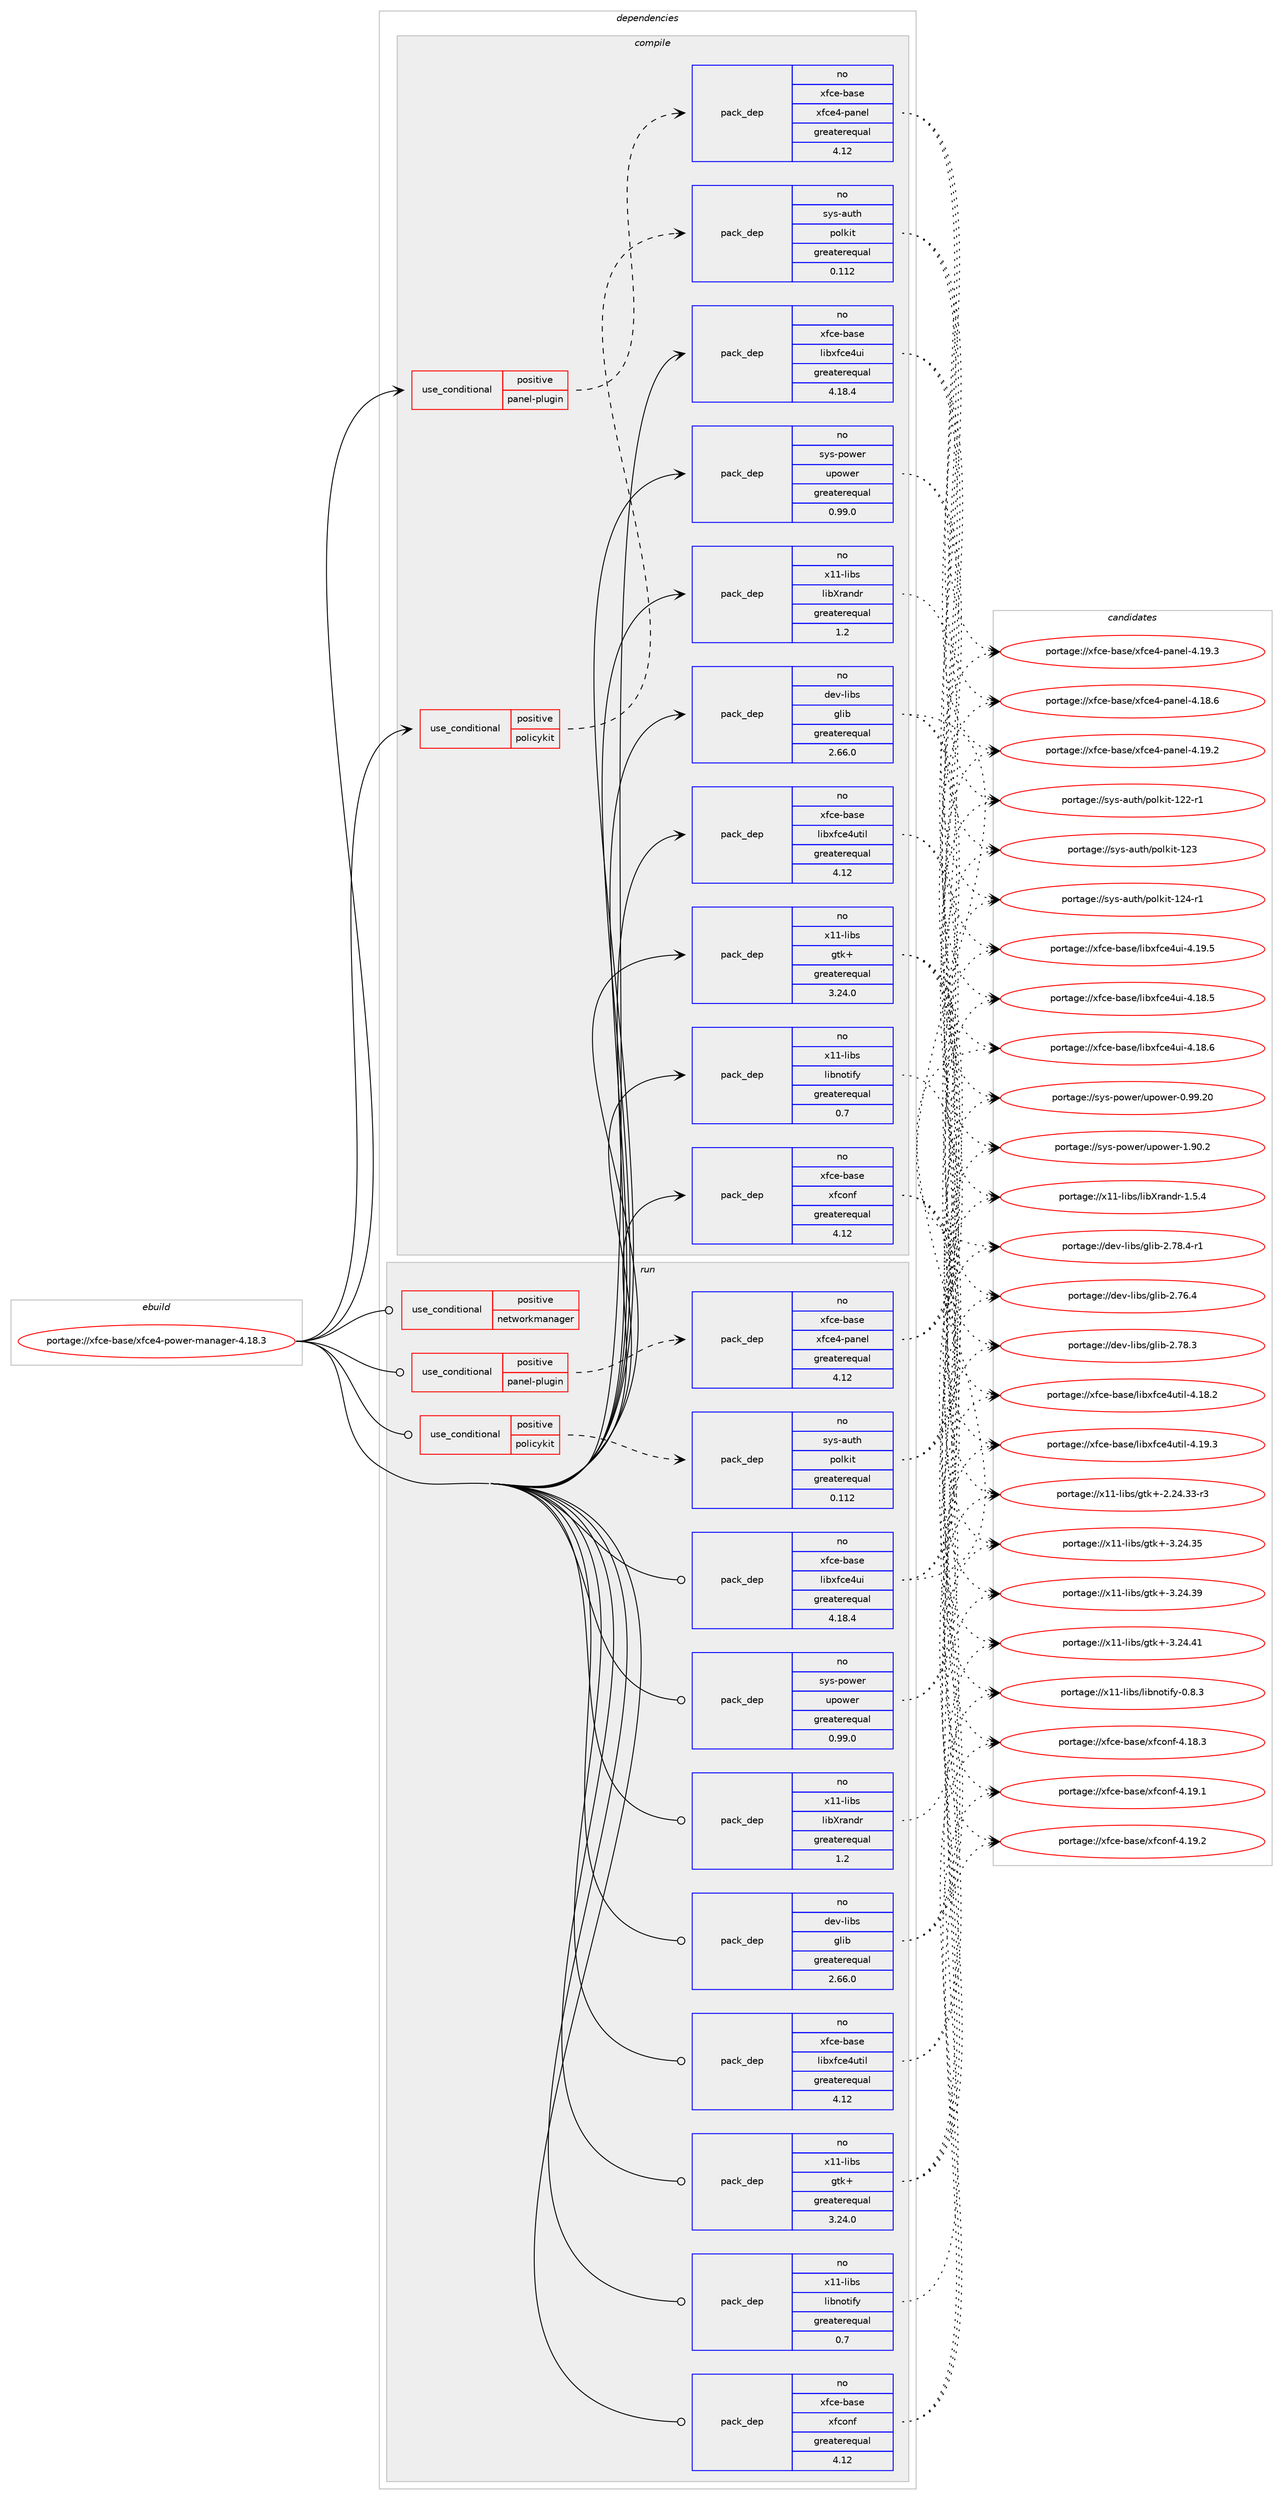 digraph prolog {

# *************
# Graph options
# *************

newrank=true;
concentrate=true;
compound=true;
graph [rankdir=LR,fontname=Helvetica,fontsize=10,ranksep=1.5];#, ranksep=2.5, nodesep=0.2];
edge  [arrowhead=vee];
node  [fontname=Helvetica,fontsize=10];

# **********
# The ebuild
# **********

subgraph cluster_leftcol {
color=gray;
rank=same;
label=<<i>ebuild</i>>;
id [label="portage://xfce-base/xfce4-power-manager-4.18.3", color=red, width=4, href="../xfce-base/xfce4-power-manager-4.18.3.svg"];
}

# ****************
# The dependencies
# ****************

subgraph cluster_midcol {
color=gray;
label=<<i>dependencies</i>>;
subgraph cluster_compile {
fillcolor="#eeeeee";
style=filled;
label=<<i>compile</i>>;
subgraph cond4867 {
dependency8029 [label=<<TABLE BORDER="0" CELLBORDER="1" CELLSPACING="0" CELLPADDING="4"><TR><TD ROWSPAN="3" CELLPADDING="10">use_conditional</TD></TR><TR><TD>positive</TD></TR><TR><TD>panel-plugin</TD></TR></TABLE>>, shape=none, color=red];
subgraph pack2992 {
dependency8030 [label=<<TABLE BORDER="0" CELLBORDER="1" CELLSPACING="0" CELLPADDING="4" WIDTH="220"><TR><TD ROWSPAN="6" CELLPADDING="30">pack_dep</TD></TR><TR><TD WIDTH="110">no</TD></TR><TR><TD>xfce-base</TD></TR><TR><TD>xfce4-panel</TD></TR><TR><TD>greaterequal</TD></TR><TR><TD>4.12</TD></TR></TABLE>>, shape=none, color=blue];
}
dependency8029:e -> dependency8030:w [weight=20,style="dashed",arrowhead="vee"];
}
id:e -> dependency8029:w [weight=20,style="solid",arrowhead="vee"];
subgraph cond4868 {
dependency8031 [label=<<TABLE BORDER="0" CELLBORDER="1" CELLSPACING="0" CELLPADDING="4"><TR><TD ROWSPAN="3" CELLPADDING="10">use_conditional</TD></TR><TR><TD>positive</TD></TR><TR><TD>policykit</TD></TR></TABLE>>, shape=none, color=red];
subgraph pack2993 {
dependency8032 [label=<<TABLE BORDER="0" CELLBORDER="1" CELLSPACING="0" CELLPADDING="4" WIDTH="220"><TR><TD ROWSPAN="6" CELLPADDING="30">pack_dep</TD></TR><TR><TD WIDTH="110">no</TD></TR><TR><TD>sys-auth</TD></TR><TR><TD>polkit</TD></TR><TR><TD>greaterequal</TD></TR><TR><TD>0.112</TD></TR></TABLE>>, shape=none, color=blue];
}
dependency8031:e -> dependency8032:w [weight=20,style="dashed",arrowhead="vee"];
}
id:e -> dependency8031:w [weight=20,style="solid",arrowhead="vee"];
subgraph pack2994 {
dependency8033 [label=<<TABLE BORDER="0" CELLBORDER="1" CELLSPACING="0" CELLPADDING="4" WIDTH="220"><TR><TD ROWSPAN="6" CELLPADDING="30">pack_dep</TD></TR><TR><TD WIDTH="110">no</TD></TR><TR><TD>dev-libs</TD></TR><TR><TD>glib</TD></TR><TR><TD>greaterequal</TD></TR><TR><TD>2.66.0</TD></TR></TABLE>>, shape=none, color=blue];
}
id:e -> dependency8033:w [weight=20,style="solid",arrowhead="vee"];
subgraph pack2995 {
dependency8034 [label=<<TABLE BORDER="0" CELLBORDER="1" CELLSPACING="0" CELLPADDING="4" WIDTH="220"><TR><TD ROWSPAN="6" CELLPADDING="30">pack_dep</TD></TR><TR><TD WIDTH="110">no</TD></TR><TR><TD>sys-power</TD></TR><TR><TD>upower</TD></TR><TR><TD>greaterequal</TD></TR><TR><TD>0.99.0</TD></TR></TABLE>>, shape=none, color=blue];
}
id:e -> dependency8034:w [weight=20,style="solid",arrowhead="vee"];
# *** BEGIN UNKNOWN DEPENDENCY TYPE (TODO) ***
# id -> package_dependency(portage://xfce-base/xfce4-power-manager-4.18.3,install,no,x11-base,xorg-proto,none,[,,],[],[])
# *** END UNKNOWN DEPENDENCY TYPE (TODO) ***

subgraph pack2996 {
dependency8035 [label=<<TABLE BORDER="0" CELLBORDER="1" CELLSPACING="0" CELLPADDING="4" WIDTH="220"><TR><TD ROWSPAN="6" CELLPADDING="30">pack_dep</TD></TR><TR><TD WIDTH="110">no</TD></TR><TR><TD>x11-libs</TD></TR><TR><TD>gtk+</TD></TR><TR><TD>greaterequal</TD></TR><TR><TD>3.24.0</TD></TR></TABLE>>, shape=none, color=blue];
}
id:e -> dependency8035:w [weight=20,style="solid",arrowhead="vee"];
# *** BEGIN UNKNOWN DEPENDENCY TYPE (TODO) ***
# id -> package_dependency(portage://xfce-base/xfce4-power-manager-4.18.3,install,no,x11-libs,libX11,none,[,,],[],[])
# *** END UNKNOWN DEPENDENCY TYPE (TODO) ***

# *** BEGIN UNKNOWN DEPENDENCY TYPE (TODO) ***
# id -> package_dependency(portage://xfce-base/xfce4-power-manager-4.18.3,install,no,x11-libs,libXext,none,[,,],[],[])
# *** END UNKNOWN DEPENDENCY TYPE (TODO) ***

subgraph pack2997 {
dependency8036 [label=<<TABLE BORDER="0" CELLBORDER="1" CELLSPACING="0" CELLPADDING="4" WIDTH="220"><TR><TD ROWSPAN="6" CELLPADDING="30">pack_dep</TD></TR><TR><TD WIDTH="110">no</TD></TR><TR><TD>x11-libs</TD></TR><TR><TD>libXrandr</TD></TR><TR><TD>greaterequal</TD></TR><TR><TD>1.2</TD></TR></TABLE>>, shape=none, color=blue];
}
id:e -> dependency8036:w [weight=20,style="solid",arrowhead="vee"];
# *** BEGIN UNKNOWN DEPENDENCY TYPE (TODO) ***
# id -> package_dependency(portage://xfce-base/xfce4-power-manager-4.18.3,install,no,x11-libs,libXtst,none,[,,],[],[])
# *** END UNKNOWN DEPENDENCY TYPE (TODO) ***

subgraph pack2998 {
dependency8037 [label=<<TABLE BORDER="0" CELLBORDER="1" CELLSPACING="0" CELLPADDING="4" WIDTH="220"><TR><TD ROWSPAN="6" CELLPADDING="30">pack_dep</TD></TR><TR><TD WIDTH="110">no</TD></TR><TR><TD>x11-libs</TD></TR><TR><TD>libnotify</TD></TR><TR><TD>greaterequal</TD></TR><TR><TD>0.7</TD></TR></TABLE>>, shape=none, color=blue];
}
id:e -> dependency8037:w [weight=20,style="solid",arrowhead="vee"];
subgraph pack2999 {
dependency8038 [label=<<TABLE BORDER="0" CELLBORDER="1" CELLSPACING="0" CELLPADDING="4" WIDTH="220"><TR><TD ROWSPAN="6" CELLPADDING="30">pack_dep</TD></TR><TR><TD WIDTH="110">no</TD></TR><TR><TD>xfce-base</TD></TR><TR><TD>libxfce4ui</TD></TR><TR><TD>greaterequal</TD></TR><TR><TD>4.18.4</TD></TR></TABLE>>, shape=none, color=blue];
}
id:e -> dependency8038:w [weight=20,style="solid",arrowhead="vee"];
subgraph pack3000 {
dependency8039 [label=<<TABLE BORDER="0" CELLBORDER="1" CELLSPACING="0" CELLPADDING="4" WIDTH="220"><TR><TD ROWSPAN="6" CELLPADDING="30">pack_dep</TD></TR><TR><TD WIDTH="110">no</TD></TR><TR><TD>xfce-base</TD></TR><TR><TD>libxfce4util</TD></TR><TR><TD>greaterequal</TD></TR><TR><TD>4.12</TD></TR></TABLE>>, shape=none, color=blue];
}
id:e -> dependency8039:w [weight=20,style="solid",arrowhead="vee"];
subgraph pack3001 {
dependency8040 [label=<<TABLE BORDER="0" CELLBORDER="1" CELLSPACING="0" CELLPADDING="4" WIDTH="220"><TR><TD ROWSPAN="6" CELLPADDING="30">pack_dep</TD></TR><TR><TD WIDTH="110">no</TD></TR><TR><TD>xfce-base</TD></TR><TR><TD>xfconf</TD></TR><TR><TD>greaterequal</TD></TR><TR><TD>4.12</TD></TR></TABLE>>, shape=none, color=blue];
}
id:e -> dependency8040:w [weight=20,style="solid",arrowhead="vee"];
}
subgraph cluster_compileandrun {
fillcolor="#eeeeee";
style=filled;
label=<<i>compile and run</i>>;
}
subgraph cluster_run {
fillcolor="#eeeeee";
style=filled;
label=<<i>run</i>>;
subgraph cond4869 {
dependency8041 [label=<<TABLE BORDER="0" CELLBORDER="1" CELLSPACING="0" CELLPADDING="4"><TR><TD ROWSPAN="3" CELLPADDING="10">use_conditional</TD></TR><TR><TD>positive</TD></TR><TR><TD>networkmanager</TD></TR></TABLE>>, shape=none, color=red];
# *** BEGIN UNKNOWN DEPENDENCY TYPE (TODO) ***
# dependency8041 -> package_dependency(portage://xfce-base/xfce4-power-manager-4.18.3,run,no,net-misc,networkmanager,none,[,,],[],[])
# *** END UNKNOWN DEPENDENCY TYPE (TODO) ***

}
id:e -> dependency8041:w [weight=20,style="solid",arrowhead="odot"];
subgraph cond4870 {
dependency8042 [label=<<TABLE BORDER="0" CELLBORDER="1" CELLSPACING="0" CELLPADDING="4"><TR><TD ROWSPAN="3" CELLPADDING="10">use_conditional</TD></TR><TR><TD>positive</TD></TR><TR><TD>panel-plugin</TD></TR></TABLE>>, shape=none, color=red];
subgraph pack3002 {
dependency8043 [label=<<TABLE BORDER="0" CELLBORDER="1" CELLSPACING="0" CELLPADDING="4" WIDTH="220"><TR><TD ROWSPAN="6" CELLPADDING="30">pack_dep</TD></TR><TR><TD WIDTH="110">no</TD></TR><TR><TD>xfce-base</TD></TR><TR><TD>xfce4-panel</TD></TR><TR><TD>greaterequal</TD></TR><TR><TD>4.12</TD></TR></TABLE>>, shape=none, color=blue];
}
dependency8042:e -> dependency8043:w [weight=20,style="dashed",arrowhead="vee"];
}
id:e -> dependency8042:w [weight=20,style="solid",arrowhead="odot"];
subgraph cond4871 {
dependency8044 [label=<<TABLE BORDER="0" CELLBORDER="1" CELLSPACING="0" CELLPADDING="4"><TR><TD ROWSPAN="3" CELLPADDING="10">use_conditional</TD></TR><TR><TD>positive</TD></TR><TR><TD>policykit</TD></TR></TABLE>>, shape=none, color=red];
subgraph pack3003 {
dependency8045 [label=<<TABLE BORDER="0" CELLBORDER="1" CELLSPACING="0" CELLPADDING="4" WIDTH="220"><TR><TD ROWSPAN="6" CELLPADDING="30">pack_dep</TD></TR><TR><TD WIDTH="110">no</TD></TR><TR><TD>sys-auth</TD></TR><TR><TD>polkit</TD></TR><TR><TD>greaterequal</TD></TR><TR><TD>0.112</TD></TR></TABLE>>, shape=none, color=blue];
}
dependency8044:e -> dependency8045:w [weight=20,style="dashed",arrowhead="vee"];
}
id:e -> dependency8044:w [weight=20,style="solid",arrowhead="odot"];
subgraph pack3004 {
dependency8046 [label=<<TABLE BORDER="0" CELLBORDER="1" CELLSPACING="0" CELLPADDING="4" WIDTH="220"><TR><TD ROWSPAN="6" CELLPADDING="30">pack_dep</TD></TR><TR><TD WIDTH="110">no</TD></TR><TR><TD>dev-libs</TD></TR><TR><TD>glib</TD></TR><TR><TD>greaterequal</TD></TR><TR><TD>2.66.0</TD></TR></TABLE>>, shape=none, color=blue];
}
id:e -> dependency8046:w [weight=20,style="solid",arrowhead="odot"];
subgraph pack3005 {
dependency8047 [label=<<TABLE BORDER="0" CELLBORDER="1" CELLSPACING="0" CELLPADDING="4" WIDTH="220"><TR><TD ROWSPAN="6" CELLPADDING="30">pack_dep</TD></TR><TR><TD WIDTH="110">no</TD></TR><TR><TD>sys-power</TD></TR><TR><TD>upower</TD></TR><TR><TD>greaterequal</TD></TR><TR><TD>0.99.0</TD></TR></TABLE>>, shape=none, color=blue];
}
id:e -> dependency8047:w [weight=20,style="solid",arrowhead="odot"];
subgraph pack3006 {
dependency8048 [label=<<TABLE BORDER="0" CELLBORDER="1" CELLSPACING="0" CELLPADDING="4" WIDTH="220"><TR><TD ROWSPAN="6" CELLPADDING="30">pack_dep</TD></TR><TR><TD WIDTH="110">no</TD></TR><TR><TD>x11-libs</TD></TR><TR><TD>gtk+</TD></TR><TR><TD>greaterequal</TD></TR><TR><TD>3.24.0</TD></TR></TABLE>>, shape=none, color=blue];
}
id:e -> dependency8048:w [weight=20,style="solid",arrowhead="odot"];
# *** BEGIN UNKNOWN DEPENDENCY TYPE (TODO) ***
# id -> package_dependency(portage://xfce-base/xfce4-power-manager-4.18.3,run,no,x11-libs,libX11,none,[,,],[],[])
# *** END UNKNOWN DEPENDENCY TYPE (TODO) ***

# *** BEGIN UNKNOWN DEPENDENCY TYPE (TODO) ***
# id -> package_dependency(portage://xfce-base/xfce4-power-manager-4.18.3,run,no,x11-libs,libXext,none,[,,],[],[])
# *** END UNKNOWN DEPENDENCY TYPE (TODO) ***

subgraph pack3007 {
dependency8049 [label=<<TABLE BORDER="0" CELLBORDER="1" CELLSPACING="0" CELLPADDING="4" WIDTH="220"><TR><TD ROWSPAN="6" CELLPADDING="30">pack_dep</TD></TR><TR><TD WIDTH="110">no</TD></TR><TR><TD>x11-libs</TD></TR><TR><TD>libXrandr</TD></TR><TR><TD>greaterequal</TD></TR><TR><TD>1.2</TD></TR></TABLE>>, shape=none, color=blue];
}
id:e -> dependency8049:w [weight=20,style="solid",arrowhead="odot"];
# *** BEGIN UNKNOWN DEPENDENCY TYPE (TODO) ***
# id -> package_dependency(portage://xfce-base/xfce4-power-manager-4.18.3,run,no,x11-libs,libXtst,none,[,,],[],[])
# *** END UNKNOWN DEPENDENCY TYPE (TODO) ***

subgraph pack3008 {
dependency8050 [label=<<TABLE BORDER="0" CELLBORDER="1" CELLSPACING="0" CELLPADDING="4" WIDTH="220"><TR><TD ROWSPAN="6" CELLPADDING="30">pack_dep</TD></TR><TR><TD WIDTH="110">no</TD></TR><TR><TD>x11-libs</TD></TR><TR><TD>libnotify</TD></TR><TR><TD>greaterequal</TD></TR><TR><TD>0.7</TD></TR></TABLE>>, shape=none, color=blue];
}
id:e -> dependency8050:w [weight=20,style="solid",arrowhead="odot"];
subgraph pack3009 {
dependency8051 [label=<<TABLE BORDER="0" CELLBORDER="1" CELLSPACING="0" CELLPADDING="4" WIDTH="220"><TR><TD ROWSPAN="6" CELLPADDING="30">pack_dep</TD></TR><TR><TD WIDTH="110">no</TD></TR><TR><TD>xfce-base</TD></TR><TR><TD>libxfce4ui</TD></TR><TR><TD>greaterequal</TD></TR><TR><TD>4.18.4</TD></TR></TABLE>>, shape=none, color=blue];
}
id:e -> dependency8051:w [weight=20,style="solid",arrowhead="odot"];
subgraph pack3010 {
dependency8052 [label=<<TABLE BORDER="0" CELLBORDER="1" CELLSPACING="0" CELLPADDING="4" WIDTH="220"><TR><TD ROWSPAN="6" CELLPADDING="30">pack_dep</TD></TR><TR><TD WIDTH="110">no</TD></TR><TR><TD>xfce-base</TD></TR><TR><TD>libxfce4util</TD></TR><TR><TD>greaterequal</TD></TR><TR><TD>4.12</TD></TR></TABLE>>, shape=none, color=blue];
}
id:e -> dependency8052:w [weight=20,style="solid",arrowhead="odot"];
subgraph pack3011 {
dependency8053 [label=<<TABLE BORDER="0" CELLBORDER="1" CELLSPACING="0" CELLPADDING="4" WIDTH="220"><TR><TD ROWSPAN="6" CELLPADDING="30">pack_dep</TD></TR><TR><TD WIDTH="110">no</TD></TR><TR><TD>xfce-base</TD></TR><TR><TD>xfconf</TD></TR><TR><TD>greaterequal</TD></TR><TR><TD>4.12</TD></TR></TABLE>>, shape=none, color=blue];
}
id:e -> dependency8053:w [weight=20,style="solid",arrowhead="odot"];
}
}

# **************
# The candidates
# **************

subgraph cluster_choices {
rank=same;
color=gray;
label=<<i>candidates</i>>;

subgraph choice2992 {
color=black;
nodesep=1;
choice12010299101459897115101471201029910152451129711010110845524649564654 [label="portage://xfce-base/xfce4-panel-4.18.6", color=red, width=4,href="../xfce-base/xfce4-panel-4.18.6.svg"];
choice12010299101459897115101471201029910152451129711010110845524649574650 [label="portage://xfce-base/xfce4-panel-4.19.2", color=red, width=4,href="../xfce-base/xfce4-panel-4.19.2.svg"];
choice12010299101459897115101471201029910152451129711010110845524649574651 [label="portage://xfce-base/xfce4-panel-4.19.3", color=red, width=4,href="../xfce-base/xfce4-panel-4.19.3.svg"];
dependency8030:e -> choice12010299101459897115101471201029910152451129711010110845524649564654:w [style=dotted,weight="100"];
dependency8030:e -> choice12010299101459897115101471201029910152451129711010110845524649574650:w [style=dotted,weight="100"];
dependency8030:e -> choice12010299101459897115101471201029910152451129711010110845524649574651:w [style=dotted,weight="100"];
}
subgraph choice2993 {
color=black;
nodesep=1;
choice115121115459711711610447112111108107105116454950504511449 [label="portage://sys-auth/polkit-122-r1", color=red, width=4,href="../sys-auth/polkit-122-r1.svg"];
choice11512111545971171161044711211110810710511645495051 [label="portage://sys-auth/polkit-123", color=red, width=4,href="../sys-auth/polkit-123.svg"];
choice115121115459711711610447112111108107105116454950524511449 [label="portage://sys-auth/polkit-124-r1", color=red, width=4,href="../sys-auth/polkit-124-r1.svg"];
dependency8032:e -> choice115121115459711711610447112111108107105116454950504511449:w [style=dotted,weight="100"];
dependency8032:e -> choice11512111545971171161044711211110810710511645495051:w [style=dotted,weight="100"];
dependency8032:e -> choice115121115459711711610447112111108107105116454950524511449:w [style=dotted,weight="100"];
}
subgraph choice2994 {
color=black;
nodesep=1;
choice1001011184510810598115471031081059845504655544652 [label="portage://dev-libs/glib-2.76.4", color=red, width=4,href="../dev-libs/glib-2.76.4.svg"];
choice1001011184510810598115471031081059845504655564651 [label="portage://dev-libs/glib-2.78.3", color=red, width=4,href="../dev-libs/glib-2.78.3.svg"];
choice10010111845108105981154710310810598455046555646524511449 [label="portage://dev-libs/glib-2.78.4-r1", color=red, width=4,href="../dev-libs/glib-2.78.4-r1.svg"];
dependency8033:e -> choice1001011184510810598115471031081059845504655544652:w [style=dotted,weight="100"];
dependency8033:e -> choice1001011184510810598115471031081059845504655564651:w [style=dotted,weight="100"];
dependency8033:e -> choice10010111845108105981154710310810598455046555646524511449:w [style=dotted,weight="100"];
}
subgraph choice2995 {
color=black;
nodesep=1;
choice11512111545112111119101114471171121111191011144548465757465048 [label="portage://sys-power/upower-0.99.20", color=red, width=4,href="../sys-power/upower-0.99.20.svg"];
choice115121115451121111191011144711711211111910111445494657484650 [label="portage://sys-power/upower-1.90.2", color=red, width=4,href="../sys-power/upower-1.90.2.svg"];
dependency8034:e -> choice11512111545112111119101114471171121111191011144548465757465048:w [style=dotted,weight="100"];
dependency8034:e -> choice115121115451121111191011144711711211111910111445494657484650:w [style=dotted,weight="100"];
}
subgraph choice2996 {
color=black;
nodesep=1;
choice12049494510810598115471031161074345504650524651514511451 [label="portage://x11-libs/gtk+-2.24.33-r3", color=red, width=4,href="../x11-libs/gtk+-2.24.33-r3.svg"];
choice1204949451081059811547103116107434551465052465153 [label="portage://x11-libs/gtk+-3.24.35", color=red, width=4,href="../x11-libs/gtk+-3.24.35.svg"];
choice1204949451081059811547103116107434551465052465157 [label="portage://x11-libs/gtk+-3.24.39", color=red, width=4,href="../x11-libs/gtk+-3.24.39.svg"];
choice1204949451081059811547103116107434551465052465249 [label="portage://x11-libs/gtk+-3.24.41", color=red, width=4,href="../x11-libs/gtk+-3.24.41.svg"];
dependency8035:e -> choice12049494510810598115471031161074345504650524651514511451:w [style=dotted,weight="100"];
dependency8035:e -> choice1204949451081059811547103116107434551465052465153:w [style=dotted,weight="100"];
dependency8035:e -> choice1204949451081059811547103116107434551465052465157:w [style=dotted,weight="100"];
dependency8035:e -> choice1204949451081059811547103116107434551465052465249:w [style=dotted,weight="100"];
}
subgraph choice2997 {
color=black;
nodesep=1;
choice1204949451081059811547108105988811497110100114454946534652 [label="portage://x11-libs/libXrandr-1.5.4", color=red, width=4,href="../x11-libs/libXrandr-1.5.4.svg"];
dependency8036:e -> choice1204949451081059811547108105988811497110100114454946534652:w [style=dotted,weight="100"];
}
subgraph choice2998 {
color=black;
nodesep=1;
choice120494945108105981154710810598110111116105102121454846564651 [label="portage://x11-libs/libnotify-0.8.3", color=red, width=4,href="../x11-libs/libnotify-0.8.3.svg"];
dependency8037:e -> choice120494945108105981154710810598110111116105102121454846564651:w [style=dotted,weight="100"];
}
subgraph choice2999 {
color=black;
nodesep=1;
choice120102991014598971151014710810598120102991015211710545524649564653 [label="portage://xfce-base/libxfce4ui-4.18.5", color=red, width=4,href="../xfce-base/libxfce4ui-4.18.5.svg"];
choice120102991014598971151014710810598120102991015211710545524649564654 [label="portage://xfce-base/libxfce4ui-4.18.6", color=red, width=4,href="../xfce-base/libxfce4ui-4.18.6.svg"];
choice120102991014598971151014710810598120102991015211710545524649574653 [label="portage://xfce-base/libxfce4ui-4.19.5", color=red, width=4,href="../xfce-base/libxfce4ui-4.19.5.svg"];
dependency8038:e -> choice120102991014598971151014710810598120102991015211710545524649564653:w [style=dotted,weight="100"];
dependency8038:e -> choice120102991014598971151014710810598120102991015211710545524649564654:w [style=dotted,weight="100"];
dependency8038:e -> choice120102991014598971151014710810598120102991015211710545524649574653:w [style=dotted,weight="100"];
}
subgraph choice3000 {
color=black;
nodesep=1;
choice120102991014598971151014710810598120102991015211711610510845524649564650 [label="portage://xfce-base/libxfce4util-4.18.2", color=red, width=4,href="../xfce-base/libxfce4util-4.18.2.svg"];
choice120102991014598971151014710810598120102991015211711610510845524649574651 [label="portage://xfce-base/libxfce4util-4.19.3", color=red, width=4,href="../xfce-base/libxfce4util-4.19.3.svg"];
dependency8039:e -> choice120102991014598971151014710810598120102991015211711610510845524649564650:w [style=dotted,weight="100"];
dependency8039:e -> choice120102991014598971151014710810598120102991015211711610510845524649574651:w [style=dotted,weight="100"];
}
subgraph choice3001 {
color=black;
nodesep=1;
choice12010299101459897115101471201029911111010245524649564651 [label="portage://xfce-base/xfconf-4.18.3", color=red, width=4,href="../xfce-base/xfconf-4.18.3.svg"];
choice12010299101459897115101471201029911111010245524649574649 [label="portage://xfce-base/xfconf-4.19.1", color=red, width=4,href="../xfce-base/xfconf-4.19.1.svg"];
choice12010299101459897115101471201029911111010245524649574650 [label="portage://xfce-base/xfconf-4.19.2", color=red, width=4,href="../xfce-base/xfconf-4.19.2.svg"];
dependency8040:e -> choice12010299101459897115101471201029911111010245524649564651:w [style=dotted,weight="100"];
dependency8040:e -> choice12010299101459897115101471201029911111010245524649574649:w [style=dotted,weight="100"];
dependency8040:e -> choice12010299101459897115101471201029911111010245524649574650:w [style=dotted,weight="100"];
}
subgraph choice3002 {
color=black;
nodesep=1;
choice12010299101459897115101471201029910152451129711010110845524649564654 [label="portage://xfce-base/xfce4-panel-4.18.6", color=red, width=4,href="../xfce-base/xfce4-panel-4.18.6.svg"];
choice12010299101459897115101471201029910152451129711010110845524649574650 [label="portage://xfce-base/xfce4-panel-4.19.2", color=red, width=4,href="../xfce-base/xfce4-panel-4.19.2.svg"];
choice12010299101459897115101471201029910152451129711010110845524649574651 [label="portage://xfce-base/xfce4-panel-4.19.3", color=red, width=4,href="../xfce-base/xfce4-panel-4.19.3.svg"];
dependency8043:e -> choice12010299101459897115101471201029910152451129711010110845524649564654:w [style=dotted,weight="100"];
dependency8043:e -> choice12010299101459897115101471201029910152451129711010110845524649574650:w [style=dotted,weight="100"];
dependency8043:e -> choice12010299101459897115101471201029910152451129711010110845524649574651:w [style=dotted,weight="100"];
}
subgraph choice3003 {
color=black;
nodesep=1;
choice115121115459711711610447112111108107105116454950504511449 [label="portage://sys-auth/polkit-122-r1", color=red, width=4,href="../sys-auth/polkit-122-r1.svg"];
choice11512111545971171161044711211110810710511645495051 [label="portage://sys-auth/polkit-123", color=red, width=4,href="../sys-auth/polkit-123.svg"];
choice115121115459711711610447112111108107105116454950524511449 [label="portage://sys-auth/polkit-124-r1", color=red, width=4,href="../sys-auth/polkit-124-r1.svg"];
dependency8045:e -> choice115121115459711711610447112111108107105116454950504511449:w [style=dotted,weight="100"];
dependency8045:e -> choice11512111545971171161044711211110810710511645495051:w [style=dotted,weight="100"];
dependency8045:e -> choice115121115459711711610447112111108107105116454950524511449:w [style=dotted,weight="100"];
}
subgraph choice3004 {
color=black;
nodesep=1;
choice1001011184510810598115471031081059845504655544652 [label="portage://dev-libs/glib-2.76.4", color=red, width=4,href="../dev-libs/glib-2.76.4.svg"];
choice1001011184510810598115471031081059845504655564651 [label="portage://dev-libs/glib-2.78.3", color=red, width=4,href="../dev-libs/glib-2.78.3.svg"];
choice10010111845108105981154710310810598455046555646524511449 [label="portage://dev-libs/glib-2.78.4-r1", color=red, width=4,href="../dev-libs/glib-2.78.4-r1.svg"];
dependency8046:e -> choice1001011184510810598115471031081059845504655544652:w [style=dotted,weight="100"];
dependency8046:e -> choice1001011184510810598115471031081059845504655564651:w [style=dotted,weight="100"];
dependency8046:e -> choice10010111845108105981154710310810598455046555646524511449:w [style=dotted,weight="100"];
}
subgraph choice3005 {
color=black;
nodesep=1;
choice11512111545112111119101114471171121111191011144548465757465048 [label="portage://sys-power/upower-0.99.20", color=red, width=4,href="../sys-power/upower-0.99.20.svg"];
choice115121115451121111191011144711711211111910111445494657484650 [label="portage://sys-power/upower-1.90.2", color=red, width=4,href="../sys-power/upower-1.90.2.svg"];
dependency8047:e -> choice11512111545112111119101114471171121111191011144548465757465048:w [style=dotted,weight="100"];
dependency8047:e -> choice115121115451121111191011144711711211111910111445494657484650:w [style=dotted,weight="100"];
}
subgraph choice3006 {
color=black;
nodesep=1;
choice12049494510810598115471031161074345504650524651514511451 [label="portage://x11-libs/gtk+-2.24.33-r3", color=red, width=4,href="../x11-libs/gtk+-2.24.33-r3.svg"];
choice1204949451081059811547103116107434551465052465153 [label="portage://x11-libs/gtk+-3.24.35", color=red, width=4,href="../x11-libs/gtk+-3.24.35.svg"];
choice1204949451081059811547103116107434551465052465157 [label="portage://x11-libs/gtk+-3.24.39", color=red, width=4,href="../x11-libs/gtk+-3.24.39.svg"];
choice1204949451081059811547103116107434551465052465249 [label="portage://x11-libs/gtk+-3.24.41", color=red, width=4,href="../x11-libs/gtk+-3.24.41.svg"];
dependency8048:e -> choice12049494510810598115471031161074345504650524651514511451:w [style=dotted,weight="100"];
dependency8048:e -> choice1204949451081059811547103116107434551465052465153:w [style=dotted,weight="100"];
dependency8048:e -> choice1204949451081059811547103116107434551465052465157:w [style=dotted,weight="100"];
dependency8048:e -> choice1204949451081059811547103116107434551465052465249:w [style=dotted,weight="100"];
}
subgraph choice3007 {
color=black;
nodesep=1;
choice1204949451081059811547108105988811497110100114454946534652 [label="portage://x11-libs/libXrandr-1.5.4", color=red, width=4,href="../x11-libs/libXrandr-1.5.4.svg"];
dependency8049:e -> choice1204949451081059811547108105988811497110100114454946534652:w [style=dotted,weight="100"];
}
subgraph choice3008 {
color=black;
nodesep=1;
choice120494945108105981154710810598110111116105102121454846564651 [label="portage://x11-libs/libnotify-0.8.3", color=red, width=4,href="../x11-libs/libnotify-0.8.3.svg"];
dependency8050:e -> choice120494945108105981154710810598110111116105102121454846564651:w [style=dotted,weight="100"];
}
subgraph choice3009 {
color=black;
nodesep=1;
choice120102991014598971151014710810598120102991015211710545524649564653 [label="portage://xfce-base/libxfce4ui-4.18.5", color=red, width=4,href="../xfce-base/libxfce4ui-4.18.5.svg"];
choice120102991014598971151014710810598120102991015211710545524649564654 [label="portage://xfce-base/libxfce4ui-4.18.6", color=red, width=4,href="../xfce-base/libxfce4ui-4.18.6.svg"];
choice120102991014598971151014710810598120102991015211710545524649574653 [label="portage://xfce-base/libxfce4ui-4.19.5", color=red, width=4,href="../xfce-base/libxfce4ui-4.19.5.svg"];
dependency8051:e -> choice120102991014598971151014710810598120102991015211710545524649564653:w [style=dotted,weight="100"];
dependency8051:e -> choice120102991014598971151014710810598120102991015211710545524649564654:w [style=dotted,weight="100"];
dependency8051:e -> choice120102991014598971151014710810598120102991015211710545524649574653:w [style=dotted,weight="100"];
}
subgraph choice3010 {
color=black;
nodesep=1;
choice120102991014598971151014710810598120102991015211711610510845524649564650 [label="portage://xfce-base/libxfce4util-4.18.2", color=red, width=4,href="../xfce-base/libxfce4util-4.18.2.svg"];
choice120102991014598971151014710810598120102991015211711610510845524649574651 [label="portage://xfce-base/libxfce4util-4.19.3", color=red, width=4,href="../xfce-base/libxfce4util-4.19.3.svg"];
dependency8052:e -> choice120102991014598971151014710810598120102991015211711610510845524649564650:w [style=dotted,weight="100"];
dependency8052:e -> choice120102991014598971151014710810598120102991015211711610510845524649574651:w [style=dotted,weight="100"];
}
subgraph choice3011 {
color=black;
nodesep=1;
choice12010299101459897115101471201029911111010245524649564651 [label="portage://xfce-base/xfconf-4.18.3", color=red, width=4,href="../xfce-base/xfconf-4.18.3.svg"];
choice12010299101459897115101471201029911111010245524649574649 [label="portage://xfce-base/xfconf-4.19.1", color=red, width=4,href="../xfce-base/xfconf-4.19.1.svg"];
choice12010299101459897115101471201029911111010245524649574650 [label="portage://xfce-base/xfconf-4.19.2", color=red, width=4,href="../xfce-base/xfconf-4.19.2.svg"];
dependency8053:e -> choice12010299101459897115101471201029911111010245524649564651:w [style=dotted,weight="100"];
dependency8053:e -> choice12010299101459897115101471201029911111010245524649574649:w [style=dotted,weight="100"];
dependency8053:e -> choice12010299101459897115101471201029911111010245524649574650:w [style=dotted,weight="100"];
}
}

}

